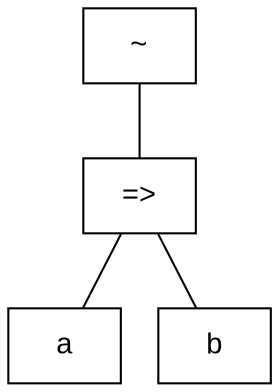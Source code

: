 graph logic {
  node [ fontname = "Arial" shape=box ]
1[label = "~"]
1 -- 2
2[label = "=>"]
2 -- 4
2 -- 5
4[label = "a"]
5[label = "b"]

}
